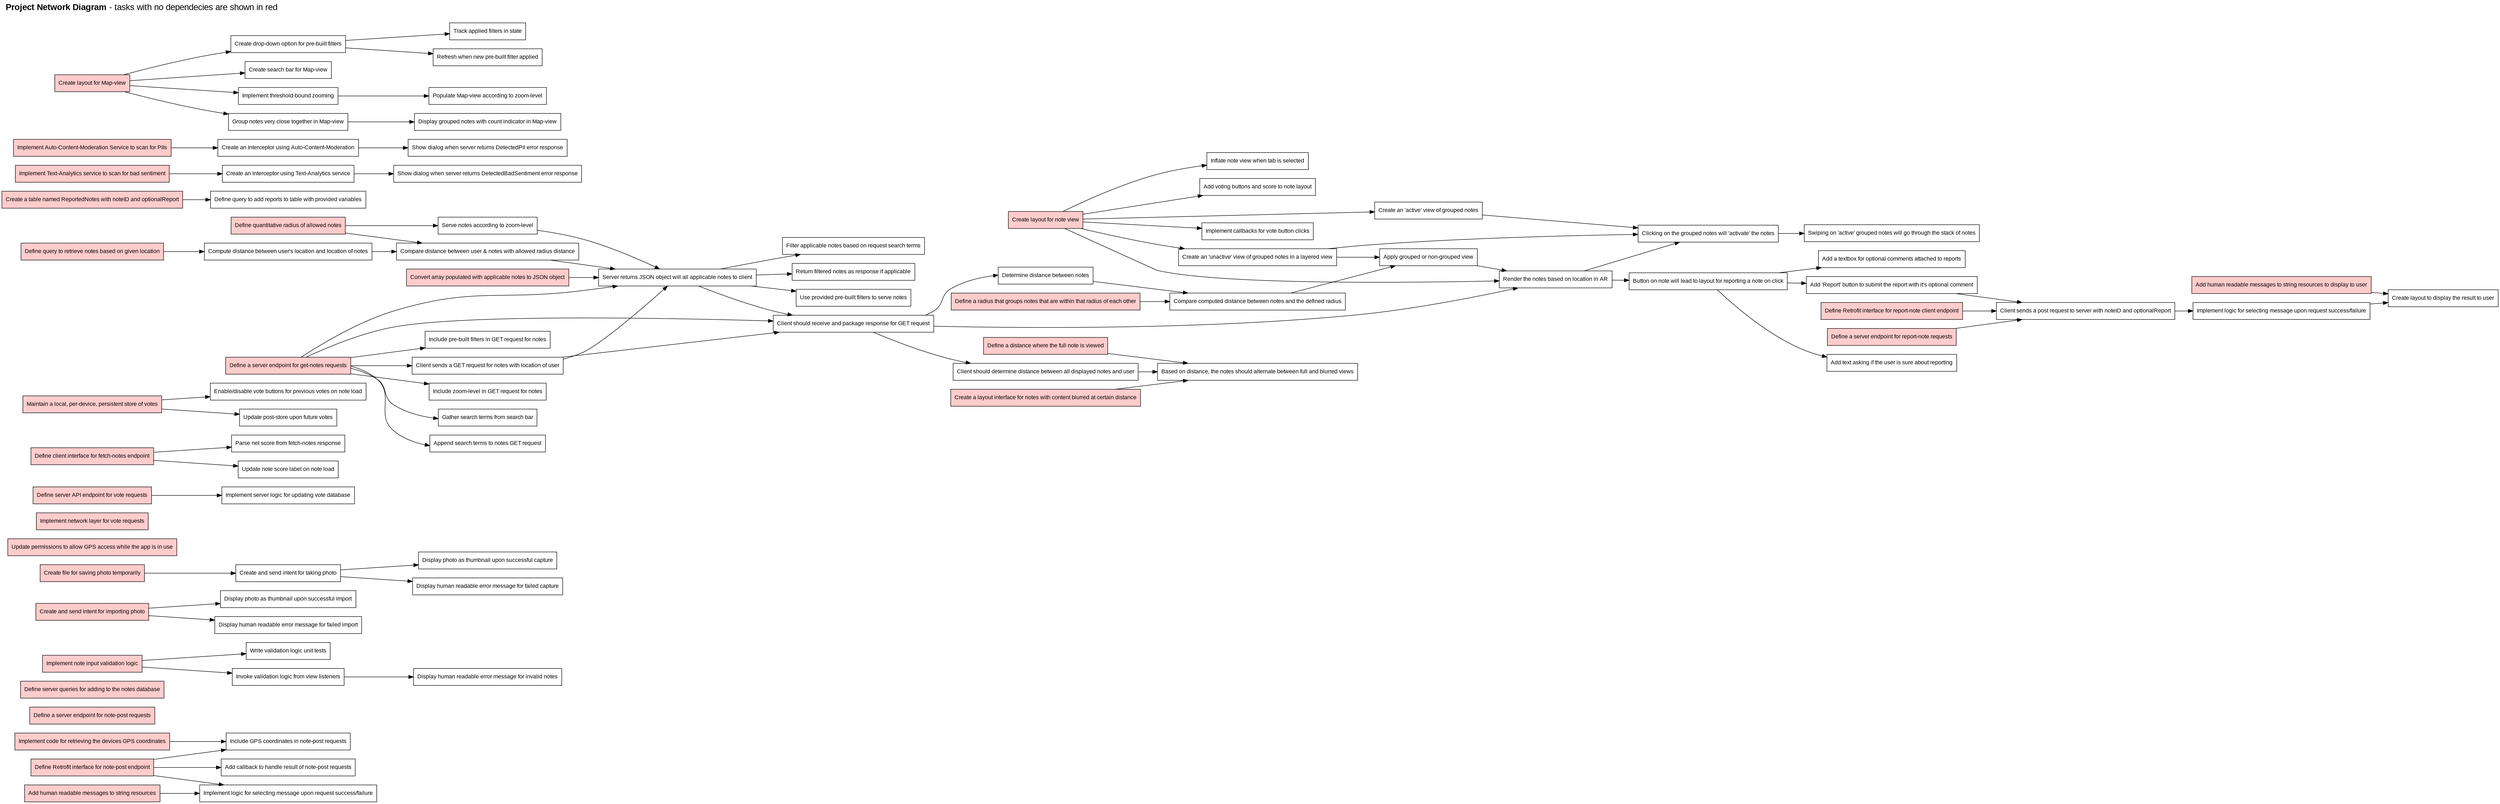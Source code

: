 digraph L {
    fontsize = 18
    fontname = Arial
    labelloc = "t"
    labeljust = "l"
    rankdir="LR"
    label = <<b>Project Network Diagram</b> - tasks with no dependecies are shown in red<br/><br/>>
   
    /* ---------- Independent tasks ---------- */
    node [shape=record fontname=Arial fontsize=12 style=filled fillcolor="#FFCCCC"]
    1 [label="Define Retrofit interface for note-post endpoint"]
    2 [label="Define a server endpoint for note-post requests"]
    3 [label="Define server queries for adding to the notes database"]
    4 [label="Implement note input validation logic"]
    5 [label="Create and send intent for importing photo"]
    6 [label="Create file for saving photo temporarily"]
    7 [label="Update permissions to allow GPS access while the app is in use"]
    8 [label="Implement code for retrieving the devices GPS coordinates"]
    9 [label="Add human readable messages to string resources"]
    10 [label="Implement network layer for vote requests"]
    11 [label="Define server API endpoint for vote requests"]
    12 [label="Define client interface for fetch-notes endpoint"]
    13 [label="Maintain a local, per-device, persistent store of votes"]

    14 [label="Define quantitative radius of allowed notes"]
    15 [label="Define query to retrieve notes based on given location"]
    16 [label="Define a server endpoint for get-notes requests"]
    17 [label="Convert array populated with applicable notes to JSON object"]
    18 [label="Create layout for note view"]
    19 [label="Define a distance where the full note is viewed"]
    20 [label="Create a layout interface for notes with content blurred at certain distance"]
    21 [label="Define a radius that groups notes that are within that radius of each other"]
    
    24 [label="Define Retrofit interface for report-note client endpoint"]
    25 [label="Define a server endpoint for report-note requests"]
    26 [label="Create a table named ReportedNotes with noteID and optionalReport"]
    27 [label="Add human readable messages to string resources to display to user"]
        
    28 [label="Implement Text-Analytics service to scan for bad sentiment"]
    29 [label="Implement Auto-Content-Moderation Service to scan for PIIs"]
    30 [label="Create layout for Map-view"]
    
    /* ---------- Dependent tasks ---------- */
    node [fillcolor="#FFFFFF"]
   
    1.1 [label="Add callback to handle result of note-post requests"]
    1 -> 1.1;

    4.1 [label="Write validation logic unit tests"]
    4.2 [label="Invoke validation logic from view listeners"]
    4.3 [label="Display human readable error message for invalid notes"]
    4 -> 4.1, 4.2; 4.2 -> 4.3;

    5.1 [label="Display photo as thumbnail upon successful import"]
    5.2 [label="Display human readable error message for failed import"]
    5 -> 5.1, 5.2;

    6.1 [label="Create and send intent for taking photo"]
    6.2 [label="Display photo as thumbnail upon successful capture"]
    6.3 [label="Display human readable error message for failed capture"]
    6 -> 6.1; 6.1 -> 6.2; 6.1 -> 6.3;

    8.1 [label="Include GPS coordinates in note-post requests"]
    8 -> 8.1; 1 -> 8.1;

    9.1 [label="Implement logic for selecting message upon request success/failure"]
    9 -> 9.1; 1 -> 9.1;

    11.1 [label="Implement server logic for updating vote database"]
    11 -> 11.1;

    12.1 [label="Parse net score from fetch-notes response"]
    12.2 [label="Update note score label on note load"]
    12 -> 12.1; 12 -> 12.2;

    13.1 [label="Enable/disable vote buttons for previous votes on note load"]
    13.2 [label="Update post-store upon future votes"]
    13 -> 13.1; 13 -> 13.2;

    14.0 [label="Compare distance between user & notes with allowed radius distance"]
    14.1 [label="Server returns JSON object will all applicable notes to client"]
    14.2 [label="Client should receive and package response for GET request"]
    14.3 [label="Apply grouped or non-grouped view"]
    14.4 [label="Render the notes based on location in AR"]
    14.5 [label="Client should determine distance between all displayed notes and user"]
    14.6 [label="Determine distance between notes"]
    14.7 [label="Clicking on the grouped notes will 'activate' the notes"]
    14.8 [label="Based on distance, the notes should alternate between full and blurred views"]
    14.9 [label="Compare computed distance between notes and the defined radius"]
    14.10 [label="Swiping on 'active' grouped notes will go through the stack of notes"]
    14.11 [label="Filter applicable notes based on request search terms"]
    14.12 [label="Return filtered notes as response if applicable"]
    14.13 [label="Use provided pre-built filters to serve notes"]
    14.14 [label="Serve notes according to zoom-level"]
    14 -> 14.0, 14.14;
    14.0 -> 14.1;
    14.14 -> 14.1;
    14.1 -> 14.2, 14.11, 14.12, 14.13;
    14.2 -> 14.4, 14.5, 14.6;
    14.4 -> 14.7, 23; 14.5 -> 14.8; 14.6 -> 14.9;
    14.7 -> 14.10; 14.9 -> 14.3;
    14.3 -> 14.4;

    15.0 [label="Compute distance between user's location and location of notes"]
    15 -> 15.0;
    15.0 -> 14.0;

    16.0 [label="Client sends a GET request for notes with location of user"]
    16.1 [label="Gather search terms from search bar"]
    16.2 [label="Append search terms to notes GET request"]
    16.3 [label="Include pre-built filters in GET request for notes"]
    16.4 [label="Include zoom-level in GET request for notes"]
    16 -> 16.0, 14.2, 14.1, 16.1, 16.2, 16.3, 16.4;
    16.0 -> 14.1, 14.2;

    17 -> 14.1
    
    18.0 [label="Create an 'unactive' view of grouped notes in a layered view"]
    18.1 [label="Create an 'active' view of grouped notes"]
    18.2 [label="Inflate note view when tab is selected"]
    18.3 [label="Add voting buttons and score to note layout"]
    18.4 [label="Implement callbacks for vote button clicks"]
    18 -> 14.4, 18.0, 18.1, 18.2, 18.3, 18.4;
    18.0 -> 14.3, 14.7;
    18.1 -> 14.7;
    

    19 -> 14.8

    20 -> 14.8

    21 -> 14.9

    23 [label="Button on note will lead to layout for reporting a note on click"]
    23.0 [label="Add text asking if the user is sure about reporting"]
    23.1 [label="Add a textbox for optional comments attached to reports"]
    23.2 [label="Add 'Report' button to submit the report with it's optional comment"]
    23.4 [label="Implement logic for selecting message upon request success/failure"]
    23 -> 23.0, 23.1, 23.2; 23.2 -> 24.0; 24.0 -> 23.4; 23.4 -> 27.0;

    24.0 [label="Client sends a post request to server with noteID and optionalReport"]
    24 -> 24.0;

    25 -> 24.0;


    26.0 [label="Define query to add reports to table with provided variables"]
    26 -> 26.0;

    27.0 [label="Create layout to display the result to user"]
    27 -> 27.0;

    28.0 [label="Create an Interceptor using Text-Analytics service"]
    28.1 [label="Show dialog when server returns DetectedBadSentiment error response"]
    28 -> 28.0; 28.0 -> 28.1;

    29.0 [label="Create an Interceptor using Auto-Content-Moderation"]
    29.1 [label="Show dialog when server returns DetectedPII error response"]
    29 -> 29.0; 29.0 -> 29.1;
    
    30.0 [label="Create drop-down option for pre-built filters"]
    30.1 [label="Create search bar for Map-view"]
    30.2 [label="Track applied filters in state"]
    30.3 [label="Refresh when new pre-built filter applied"]

    30.4 [label="Implement threshold-bound zooming"]
    30.5 [label="Populate Map-view according to zoom-level"]
    30.6 [label="Group notes very close together in Map-view"]
    30.7 [label="Display grouped notes with count indicator in Map-view"]
    30 -> 30.0, 30.1, 30.4, 30.6;
    30.0 -> 30.2, 30.3;
    30.4 -> 30.5;
    30.6 -> 30.7;
}